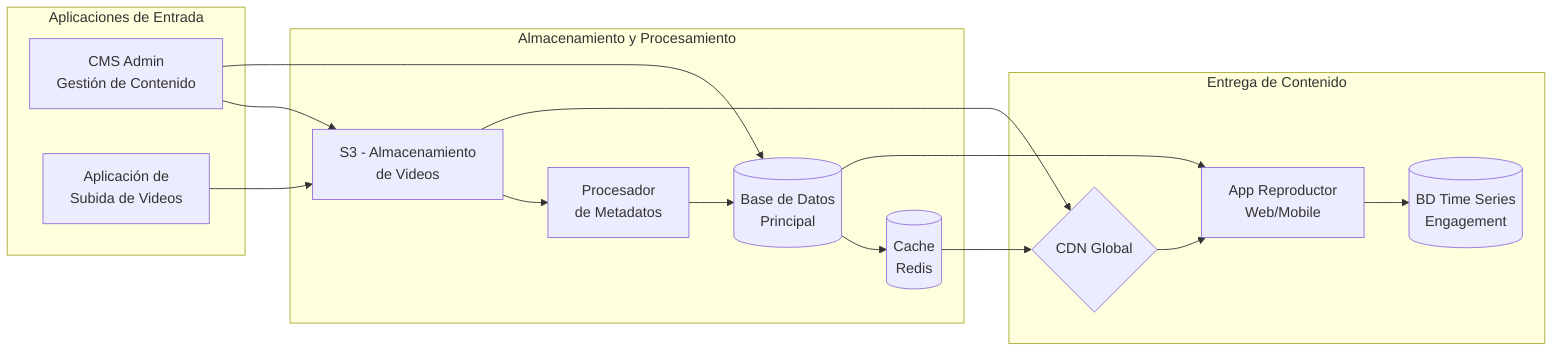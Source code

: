 graph LR
    subgraph "Aplicaciones de Entrada"
        CMS[CMS Admin\nGestión de Contenido]
        Upload[Aplicación de\nSubida de Videos]
    end

    subgraph "Almacenamiento y Procesamiento"
        S3[S3 - Almacenamiento\nde Videos] --> MP[Procesador\nde Metadatos]
        MP --> DB[(Base de Datos\nPrincipal)]
        DB --> Cache[(Cache\nRedis)]
        
        CMS --> S3
        Upload --> S3
        CMS --> DB
    end

    subgraph "Entrega de Contenido"
        CDN{CDN Global} --> Player[App Reproductor\nWeb/Mobile]
        Cache --> CDN
        S3 --> CDN
        Player --> TS[(BD Time Series\nEngagement)]
        DB --> Player
    end
